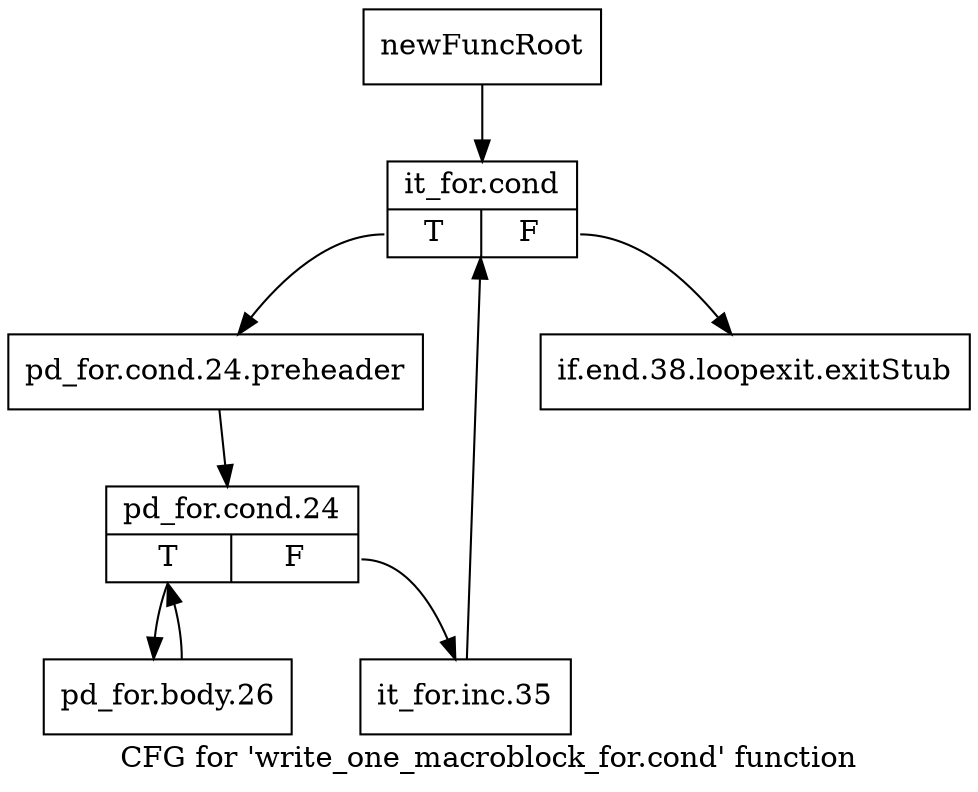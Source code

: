 digraph "CFG for 'write_one_macroblock_for.cond' function" {
	label="CFG for 'write_one_macroblock_for.cond' function";

	Node0x264d4b0 [shape=record,label="{newFuncRoot}"];
	Node0x264d4b0 -> Node0x264d550;
	Node0x264d500 [shape=record,label="{if.end.38.loopexit.exitStub}"];
	Node0x264d550 [shape=record,label="{it_for.cond|{<s0>T|<s1>F}}"];
	Node0x264d550:s0 -> Node0x264d5a0;
	Node0x264d550:s1 -> Node0x264d500;
	Node0x264d5a0 [shape=record,label="{pd_for.cond.24.preheader}"];
	Node0x264d5a0 -> Node0x264d5f0;
	Node0x264d5f0 [shape=record,label="{pd_for.cond.24|{<s0>T|<s1>F}}"];
	Node0x264d5f0:s0 -> Node0x264d690;
	Node0x264d5f0:s1 -> Node0x264d640;
	Node0x264d640 [shape=record,label="{it_for.inc.35}"];
	Node0x264d640 -> Node0x264d550;
	Node0x264d690 [shape=record,label="{pd_for.body.26}"];
	Node0x264d690 -> Node0x264d5f0;
}
